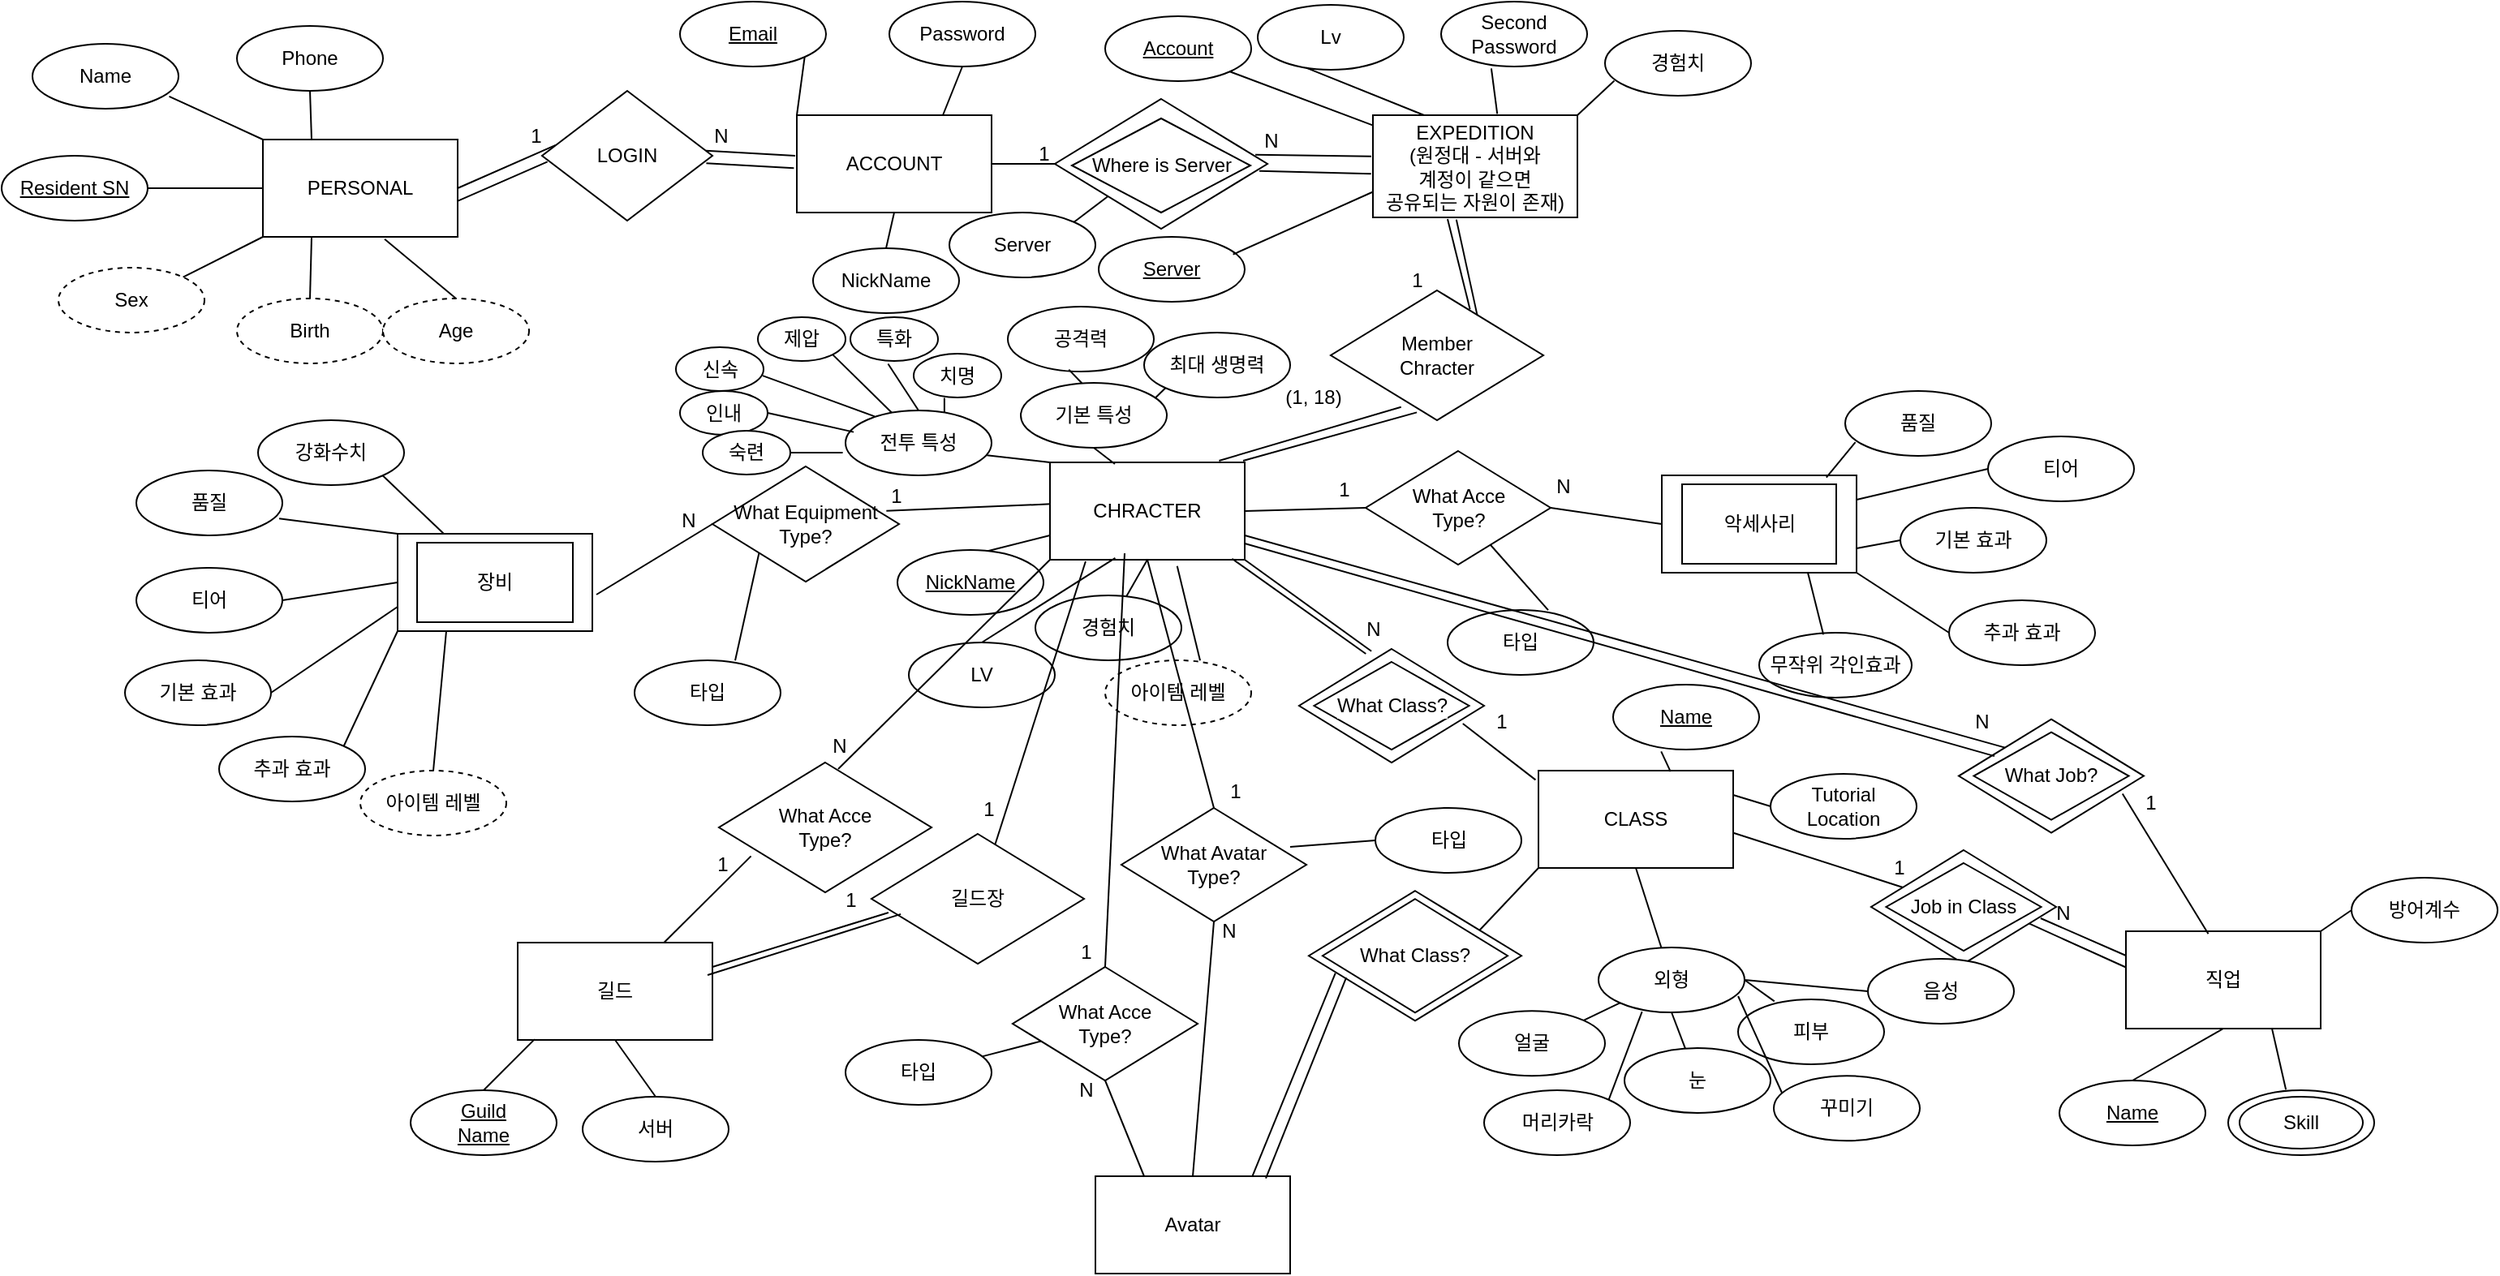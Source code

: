 <mxfile version="15.6.8" type="device"><diagram id="PRyMqrD51LZYALv18PXP" name="Page-1"><mxGraphModel dx="2048" dy="681" grid="0" gridSize="10" guides="1" tooltips="1" connect="1" arrows="1" fold="1" page="1" pageScale="1" pageWidth="827" pageHeight="1169" background="#FFFFFF" math="0" shadow="0"><root><mxCell id="0"/><mxCell id="1" parent="0"/><mxCell id="XZS2H1NHje9t-O2PK_zR-1" value="PERSONAL" style="rounded=0;whiteSpace=wrap;html=1;" parent="1" vertex="1"><mxGeometry x="-74" y="90" width="120" height="60" as="geometry"/></mxCell><mxCell id="XZS2H1NHje9t-O2PK_zR-3" value="CHRACTER" style="rounded=0;whiteSpace=wrap;html=1;" parent="1" vertex="1"><mxGeometry x="411" y="289" width="120" height="60" as="geometry"/></mxCell><mxCell id="XZS2H1NHje9t-O2PK_zR-4" value="EXPEDITION&lt;br&gt;(원정대 - 서버와&lt;br&gt;계정이 같으면&lt;br&gt;공유되는 자원이 존재)" style="rounded=0;whiteSpace=wrap;html=1;" parent="1" vertex="1"><mxGeometry x="610" y="75" width="126" height="63" as="geometry"/></mxCell><mxCell id="XZS2H1NHje9t-O2PK_zR-6" value="Name" style="ellipse;whiteSpace=wrap;html=1;" parent="1" vertex="1"><mxGeometry x="-216" y="31" width="90" height="40" as="geometry"/></mxCell><mxCell id="XZS2H1NHje9t-O2PK_zR-7" value="" style="endArrow=none;html=1;rounded=0;exitX=0.936;exitY=0.81;exitDx=0;exitDy=0;entryX=0;entryY=0;entryDx=0;entryDy=0;exitPerimeter=0;" parent="1" source="XZS2H1NHje9t-O2PK_zR-6" target="XZS2H1NHje9t-O2PK_zR-1" edge="1"><mxGeometry width="50" height="50" relative="1" as="geometry"><mxPoint x="-104" y="320" as="sourcePoint"/><mxPoint x="-54" y="270" as="targetPoint"/></mxGeometry></mxCell><mxCell id="XZS2H1NHje9t-O2PK_zR-8" value="Sex" style="ellipse;whiteSpace=wrap;html=1;dashed=1;" parent="1" vertex="1"><mxGeometry x="-200" y="169" width="90" height="40" as="geometry"/></mxCell><mxCell id="XZS2H1NHje9t-O2PK_zR-9" value="Birth" style="ellipse;whiteSpace=wrap;html=1;dashed=1;" parent="1" vertex="1"><mxGeometry x="-90" y="188" width="90" height="40" as="geometry"/></mxCell><mxCell id="XZS2H1NHje9t-O2PK_zR-10" value="Age" style="ellipse;whiteSpace=wrap;html=1;dashed=1;" parent="1" vertex="1"><mxGeometry y="188" width="90" height="40" as="geometry"/></mxCell><mxCell id="XZS2H1NHje9t-O2PK_zR-11" value="Phone" style="ellipse;whiteSpace=wrap;html=1;" parent="1" vertex="1"><mxGeometry x="-90" y="20" width="90" height="40" as="geometry"/></mxCell><mxCell id="XZS2H1NHje9t-O2PK_zR-12" value="NickName" style="ellipse;whiteSpace=wrap;html=1;" parent="1" vertex="1"><mxGeometry x="265" y="157" width="90" height="40" as="geometry"/></mxCell><mxCell id="XZS2H1NHje9t-O2PK_zR-13" value="Email" style="ellipse;whiteSpace=wrap;html=1;fontStyle=4" parent="1" vertex="1"><mxGeometry x="183" y="5" width="90" height="40" as="geometry"/></mxCell><mxCell id="XZS2H1NHje9t-O2PK_zR-14" value="Lv" style="ellipse;whiteSpace=wrap;html=1;" parent="1" vertex="1"><mxGeometry x="539" y="7" width="90" height="40" as="geometry"/></mxCell><mxCell id="XZS2H1NHje9t-O2PK_zR-15" value="Password" style="ellipse;whiteSpace=wrap;html=1;" parent="1" vertex="1"><mxGeometry x="312" y="5" width="90" height="40" as="geometry"/></mxCell><mxCell id="XZS2H1NHje9t-O2PK_zR-16" value="ACCOUNT" style="rounded=0;whiteSpace=wrap;html=1;" parent="1" vertex="1"><mxGeometry x="255" y="75" width="120" height="60" as="geometry"/></mxCell><mxCell id="XZS2H1NHje9t-O2PK_zR-18" value="" style="endArrow=none;html=1;rounded=0;entryX=0;entryY=0;entryDx=0;entryDy=0;exitX=1;exitY=1;exitDx=0;exitDy=0;" parent="1" source="XZS2H1NHje9t-O2PK_zR-13" target="XZS2H1NHje9t-O2PK_zR-16" edge="1"><mxGeometry width="50" height="50" relative="1" as="geometry"><mxPoint x="243" y="45" as="sourcePoint"/><mxPoint x="301" y="72" as="targetPoint"/></mxGeometry></mxCell><mxCell id="XZS2H1NHje9t-O2PK_zR-19" value="" style="endArrow=none;html=1;rounded=0;exitX=0.962;exitY=0.461;exitDx=0;exitDy=0;exitPerimeter=0;" parent="1" source="XZS2H1NHje9t-O2PK_zR-36" edge="1"><mxGeometry width="50" height="50" relative="1" as="geometry"><mxPoint x="200.0" y="183.002" as="sourcePoint"/><mxPoint x="254" y="100" as="targetPoint"/></mxGeometry></mxCell><mxCell id="XZS2H1NHje9t-O2PK_zR-20" value="" style="endArrow=none;html=1;rounded=0;entryX=0.25;entryY=0;entryDx=0;entryDy=0;exitX=0.5;exitY=1;exitDx=0;exitDy=0;" parent="1" source="XZS2H1NHje9t-O2PK_zR-11" target="XZS2H1NHje9t-O2PK_zR-1" edge="1"><mxGeometry width="50" height="50" relative="1" as="geometry"><mxPoint x="6.82" y="54.142" as="sourcePoint"/><mxPoint x="27.0" y="90" as="targetPoint"/></mxGeometry></mxCell><mxCell id="XZS2H1NHje9t-O2PK_zR-21" value="" style="endArrow=none;html=1;rounded=0;entryX=0.5;entryY=0;entryDx=0;entryDy=0;exitX=0.5;exitY=1;exitDx=0;exitDy=0;" parent="1" source="XZS2H1NHje9t-O2PK_zR-16" target="XZS2H1NHje9t-O2PK_zR-12" edge="1"><mxGeometry width="50" height="50" relative="1" as="geometry"><mxPoint x="403.0" y="121.142" as="sourcePoint"/><mxPoint x="423.18" y="157" as="targetPoint"/></mxGeometry></mxCell><mxCell id="XZS2H1NHje9t-O2PK_zR-22" value="" style="endArrow=none;html=1;rounded=0;exitX=1.002;exitY=0.63;exitDx=0;exitDy=0;exitPerimeter=0;entryX=0.032;entryY=0.546;entryDx=0;entryDy=0;entryPerimeter=0;" parent="1" source="XZS2H1NHje9t-O2PK_zR-1" target="XZS2H1NHje9t-O2PK_zR-36" edge="1"><mxGeometry width="50" height="50" relative="1" as="geometry"><mxPoint x="110.0" y="171.072" as="sourcePoint"/><mxPoint x="109" y="111" as="targetPoint"/></mxGeometry></mxCell><mxCell id="XZS2H1NHje9t-O2PK_zR-23" value="" style="endArrow=none;html=1;rounded=0;entryX=-0.015;entryY=0.543;entryDx=0;entryDy=0;exitX=0.964;exitY=0.558;exitDx=0;exitDy=0;exitPerimeter=0;entryPerimeter=0;" parent="1" source="XZS2H1NHje9t-O2PK_zR-36" target="XZS2H1NHje9t-O2PK_zR-16" edge="1"><mxGeometry width="50" height="50" relative="1" as="geometry"><mxPoint x="200.0" y="135.002" as="sourcePoint"/><mxPoint x="220.18" y="170.86" as="targetPoint"/></mxGeometry></mxCell><mxCell id="XZS2H1NHje9t-O2PK_zR-24" value="" style="endArrow=none;html=1;rounded=0;entryX=0.08;entryY=0.418;entryDx=0;entryDy=0;exitX=1;exitY=0.5;exitDx=0;exitDy=0;entryPerimeter=0;" parent="1" source="XZS2H1NHje9t-O2PK_zR-1" target="XZS2H1NHje9t-O2PK_zR-36" edge="1"><mxGeometry width="50" height="50" relative="1" as="geometry"><mxPoint x="220.0" y="223.002" as="sourcePoint"/><mxPoint x="240.18" y="258.86" as="targetPoint"/></mxGeometry></mxCell><mxCell id="XZS2H1NHje9t-O2PK_zR-25" value="" style="endArrow=none;html=1;rounded=0;entryX=0;entryY=0.5;entryDx=0;entryDy=0;exitX=1;exitY=0.5;exitDx=0;exitDy=0;" parent="1" source="XZS2H1NHje9t-O2PK_zR-16" target="XZS2H1NHje9t-O2PK_zR-34" edge="1"><mxGeometry width="50" height="50" relative="1" as="geometry"><mxPoint x="381.82" y="104.142" as="sourcePoint"/><mxPoint x="402.0" y="140" as="targetPoint"/></mxGeometry></mxCell><mxCell id="XZS2H1NHje9t-O2PK_zR-26" value="" style="endArrow=none;html=1;rounded=0;entryX=0.333;entryY=0.97;entryDx=0;entryDy=0;exitX=0.25;exitY=0;exitDx=0;exitDy=0;entryPerimeter=0;" parent="1" source="XZS2H1NHje9t-O2PK_zR-4" target="XZS2H1NHje9t-O2PK_zR-14" edge="1"><mxGeometry width="50" height="50" relative="1" as="geometry"><mxPoint x="659.91" y="190.002" as="sourcePoint"/><mxPoint x="680.09" y="225.86" as="targetPoint"/></mxGeometry></mxCell><mxCell id="XZS2H1NHje9t-O2PK_zR-27" value="" style="endArrow=none;html=1;rounded=0;entryX=1;entryY=0;entryDx=0;entryDy=0;exitX=0;exitY=1;exitDx=0;exitDy=0;" parent="1" source="XZS2H1NHje9t-O2PK_zR-34" target="XZS2H1NHje9t-O2PK_zR-35" edge="1"><mxGeometry width="50" height="50" relative="1" as="geometry"><mxPoint x="228.0" y="273.142" as="sourcePoint"/><mxPoint x="248.18" y="309" as="targetPoint"/></mxGeometry></mxCell><mxCell id="XZS2H1NHje9t-O2PK_zR-28" value="" style="endArrow=none;html=1;rounded=0;entryX=0.5;entryY=0;entryDx=0;entryDy=0;exitX=0.625;exitY=1.023;exitDx=0;exitDy=0;exitPerimeter=0;" parent="1" source="XZS2H1NHje9t-O2PK_zR-1" target="XZS2H1NHje9t-O2PK_zR-10" edge="1"><mxGeometry width="50" height="50" relative="1" as="geometry"><mxPoint x="9.82" y="154.142" as="sourcePoint"/><mxPoint x="30.0" y="190" as="targetPoint"/></mxGeometry></mxCell><mxCell id="XZS2H1NHje9t-O2PK_zR-29" value="" style="endArrow=none;html=1;rounded=0;entryX=0.5;entryY=0;entryDx=0;entryDy=0;exitX=0.25;exitY=1;exitDx=0;exitDy=0;" parent="1" source="XZS2H1NHje9t-O2PK_zR-1" target="XZS2H1NHje9t-O2PK_zR-9" edge="1"><mxGeometry width="50" height="50" relative="1" as="geometry"><mxPoint x="-32.0" y="159.002" as="sourcePoint"/><mxPoint x="-11.82" y="194.86" as="targetPoint"/></mxGeometry></mxCell><mxCell id="XZS2H1NHje9t-O2PK_zR-30" value="" style="endArrow=none;html=1;rounded=0;entryX=0;entryY=1;entryDx=0;entryDy=0;exitX=1;exitY=0;exitDx=0;exitDy=0;" parent="1" source="XZS2H1NHje9t-O2PK_zR-8" target="XZS2H1NHje9t-O2PK_zR-1" edge="1"><mxGeometry width="50" height="50" relative="1" as="geometry"><mxPoint x="-122.0" y="145.002" as="sourcePoint"/><mxPoint x="-101.82" y="180.86" as="targetPoint"/></mxGeometry></mxCell><mxCell id="XZS2H1NHje9t-O2PK_zR-31" value="" style="endArrow=none;html=1;rounded=0;entryX=0;entryY=0.5;entryDx=0;entryDy=0;exitX=1;exitY=0.5;exitDx=0;exitDy=0;" parent="1" source="XZS2H1NHje9t-O2PK_zR-33" target="XZS2H1NHje9t-O2PK_zR-1" edge="1"><mxGeometry width="50" height="50" relative="1" as="geometry"><mxPoint x="-122.0" y="128.002" as="sourcePoint"/><mxPoint x="-101.82" y="163.86" as="targetPoint"/></mxGeometry></mxCell><mxCell id="XZS2H1NHje9t-O2PK_zR-32" value="" style="endArrow=none;html=1;rounded=0;entryX=0.75;entryY=0;entryDx=0;entryDy=0;exitX=0.5;exitY=1;exitDx=0;exitDy=0;" parent="1" source="XZS2H1NHje9t-O2PK_zR-15" target="XZS2H1NHje9t-O2PK_zR-16" edge="1"><mxGeometry width="50" height="50" relative="1" as="geometry"><mxPoint x="398.0" y="78.002" as="sourcePoint"/><mxPoint x="418.18" y="113.86" as="targetPoint"/></mxGeometry></mxCell><mxCell id="XZS2H1NHje9t-O2PK_zR-33" value="Resident SN" style="ellipse;whiteSpace=wrap;html=1;fontStyle=4" parent="1" vertex="1"><mxGeometry x="-235" y="100" width="90" height="40" as="geometry"/></mxCell><mxCell id="XZS2H1NHje9t-O2PK_zR-34" value="" style="rhombus;whiteSpace=wrap;html=1;" parent="1" vertex="1"><mxGeometry x="414" y="65" width="131" height="80" as="geometry"/></mxCell><mxCell id="XZS2H1NHje9t-O2PK_zR-35" value="Server" style="ellipse;whiteSpace=wrap;html=1;" parent="1" vertex="1"><mxGeometry x="349" y="135" width="90" height="40" as="geometry"/></mxCell><mxCell id="XZS2H1NHje9t-O2PK_zR-36" value="LOGIN" style="rhombus;whiteSpace=wrap;html=1;" parent="1" vertex="1"><mxGeometry x="98" y="60" width="105" height="80" as="geometry"/></mxCell><mxCell id="XZS2H1NHje9t-O2PK_zR-37" value="" style="endArrow=none;html=1;rounded=0;exitX=0.943;exitY=0.43;exitDx=0;exitDy=0;exitPerimeter=0;entryX=-0.008;entryY=0.403;entryDx=0;entryDy=0;entryPerimeter=0;" parent="1" source="XZS2H1NHje9t-O2PK_zR-34" target="XZS2H1NHje9t-O2PK_zR-4" edge="1"><mxGeometry width="50" height="50" relative="1" as="geometry"><mxPoint x="562.0" y="121.142" as="sourcePoint"/><mxPoint x="597" y="99" as="targetPoint"/></mxGeometry></mxCell><mxCell id="XZS2H1NHje9t-O2PK_zR-38" value="" style="endArrow=none;html=1;rounded=0;entryX=-0.009;entryY=0.574;entryDx=0;entryDy=0;exitX=0.962;exitY=0.555;exitDx=0;exitDy=0;exitPerimeter=0;entryPerimeter=0;" parent="1" source="XZS2H1NHje9t-O2PK_zR-34" target="XZS2H1NHje9t-O2PK_zR-4" edge="1"><mxGeometry width="50" height="50" relative="1" as="geometry"><mxPoint x="549.0" y="121.142" as="sourcePoint"/><mxPoint x="569.18" y="157.0" as="targetPoint"/></mxGeometry></mxCell><mxCell id="XZS2H1NHje9t-O2PK_zR-39" value="" style="endArrow=none;html=1;rounded=0;entryX=0.608;entryY=-0.013;entryDx=0;entryDy=0;exitX=0.344;exitY=1.03;exitDx=0;exitDy=0;exitPerimeter=0;entryPerimeter=0;" parent="1" source="XZS2H1NHje9t-O2PK_zR-53" target="XZS2H1NHje9t-O2PK_zR-4" edge="1"><mxGeometry width="50" height="50" relative="1" as="geometry"><mxPoint x="601.0" y="221.002" as="sourcePoint"/><mxPoint x="621.18" y="256.86" as="targetPoint"/></mxGeometry></mxCell><mxCell id="XZS2H1NHje9t-O2PK_zR-44" value="" style="endArrow=none;html=1;rounded=0;entryX=0.064;entryY=0.769;entryDx=0;entryDy=0;exitX=1;exitY=0;exitDx=0;exitDy=0;entryPerimeter=0;" parent="1" source="XZS2H1NHje9t-O2PK_zR-4" target="XZS2H1NHje9t-O2PK_zR-54" edge="1"><mxGeometry width="50" height="50" relative="1" as="geometry"><mxPoint x="739.0" y="67.002" as="sourcePoint"/><mxPoint x="759.18" y="102.86" as="targetPoint"/></mxGeometry></mxCell><mxCell id="XZS2H1NHje9t-O2PK_zR-45" value="" style="endArrow=none;html=1;rounded=0;exitX=0.5;exitY=1;exitDx=0;exitDy=0;" parent="1" source="XZS2H1NHje9t-O2PK_zR-3" target="XZS2H1NHje9t-O2PK_zR-89" edge="1"><mxGeometry width="50" height="50" relative="1" as="geometry"><mxPoint x="504.0" y="358.002" as="sourcePoint"/><mxPoint x="524.18" y="393.86" as="targetPoint"/></mxGeometry></mxCell><mxCell id="XZS2H1NHje9t-O2PK_zR-46" value="" style="endArrow=none;html=1;rounded=0;entryX=0.5;entryY=0;entryDx=0;entryDy=0;exitX=0.335;exitY=0.983;exitDx=0;exitDy=0;exitPerimeter=0;" parent="1" source="XZS2H1NHje9t-O2PK_zR-3" target="XZS2H1NHje9t-O2PK_zR-88" edge="1"><mxGeometry width="50" height="50" relative="1" as="geometry"><mxPoint x="458.0" y="352.142" as="sourcePoint"/><mxPoint x="478.18" y="388.0" as="targetPoint"/></mxGeometry></mxCell><mxCell id="XZS2H1NHje9t-O2PK_zR-47" value="" style="endArrow=none;html=1;rounded=0;exitX=0.405;exitY=0.94;exitDx=0;exitDy=0;exitPerimeter=0;" parent="1" source="XZS2H1NHje9t-O2PK_zR-79" edge="1"><mxGeometry width="50" height="50" relative="1" as="geometry"><mxPoint x="583.0" y="333.002" as="sourcePoint"/><mxPoint x="530" y="288" as="targetPoint"/></mxGeometry></mxCell><mxCell id="XZS2H1NHje9t-O2PK_zR-48" value="" style="endArrow=none;html=1;rounded=0;entryX=0.868;entryY=-0.017;entryDx=0;entryDy=0;exitX=0.331;exitY=0.898;exitDx=0;exitDy=0;exitPerimeter=0;entryPerimeter=0;" parent="1" source="XZS2H1NHje9t-O2PK_zR-79" target="XZS2H1NHje9t-O2PK_zR-3" edge="1"><mxGeometry width="50" height="50" relative="1" as="geometry"><mxPoint x="455.0" y="236.002" as="sourcePoint"/><mxPoint x="475.18" y="271.86" as="targetPoint"/></mxGeometry></mxCell><mxCell id="XZS2H1NHje9t-O2PK_zR-49" value="" style="endArrow=none;html=1;rounded=0;entryX=0.597;entryY=0.029;entryDx=0;entryDy=0;exitX=0;exitY=0.75;exitDx=0;exitDy=0;entryPerimeter=0;" parent="1" source="XZS2H1NHje9t-O2PK_zR-3" target="XZS2H1NHje9t-O2PK_zR-87" edge="1"><mxGeometry width="50" height="50" relative="1" as="geometry"><mxPoint x="321.82" y="406.002" as="sourcePoint"/><mxPoint x="342.0" y="441.86" as="targetPoint"/></mxGeometry></mxCell><mxCell id="XZS2H1NHje9t-O2PK_zR-51" value="1" style="text;html=1;align=center;verticalAlign=middle;resizable=0;points=[];autosize=1;strokeColor=none;fillColor=none;" parent="1" vertex="1"><mxGeometry x="86" y="79" width="16" height="18" as="geometry"/></mxCell><mxCell id="XZS2H1NHje9t-O2PK_zR-52" value="N" style="text;html=1;align=center;verticalAlign=middle;resizable=0;points=[];autosize=1;strokeColor=none;fillColor=none;" parent="1" vertex="1"><mxGeometry x="198" y="79" width="19" height="18" as="geometry"/></mxCell><mxCell id="XZS2H1NHje9t-O2PK_zR-53" value="Second&lt;br&gt;Password" style="ellipse;whiteSpace=wrap;html=1;" parent="1" vertex="1"><mxGeometry x="652" y="5" width="90" height="40" as="geometry"/></mxCell><mxCell id="XZS2H1NHje9t-O2PK_zR-54" value="경험치" style="ellipse;whiteSpace=wrap;html=1;" parent="1" vertex="1"><mxGeometry x="753" y="23" width="90" height="40" as="geometry"/></mxCell><mxCell id="XZS2H1NHje9t-O2PK_zR-75" value="" style="rounded=0;whiteSpace=wrap;html=1;" parent="1" vertex="1"><mxGeometry x="9" y="333" width="120" height="60" as="geometry"/></mxCell><mxCell id="XZS2H1NHje9t-O2PK_zR-79" value="Member&lt;br&gt;Chracter" style="rhombus;whiteSpace=wrap;html=1;" parent="1" vertex="1"><mxGeometry x="584" y="183" width="131" height="80" as="geometry"/></mxCell><mxCell id="XZS2H1NHje9t-O2PK_zR-80" value="1" style="text;html=1;align=center;verticalAlign=middle;resizable=0;points=[];autosize=1;strokeColor=none;fillColor=none;" parent="1" vertex="1"><mxGeometry x="399" y="90" width="16" height="18" as="geometry"/></mxCell><mxCell id="XZS2H1NHje9t-O2PK_zR-81" value="N" style="text;html=1;align=center;verticalAlign=middle;resizable=0;points=[];autosize=1;strokeColor=none;fillColor=none;" parent="1" vertex="1"><mxGeometry x="537" y="82" width="19" height="18" as="geometry"/></mxCell><mxCell id="XZS2H1NHje9t-O2PK_zR-82" value="" style="endArrow=none;html=1;rounded=0;entryX=0.689;entryY=0.19;entryDx=0;entryDy=0;exitX=0.408;exitY=1.021;exitDx=0;exitDy=0;exitPerimeter=0;entryPerimeter=0;" parent="1" source="XZS2H1NHje9t-O2PK_zR-4" target="XZS2H1NHje9t-O2PK_zR-79" edge="1"><mxGeometry width="50" height="50" relative="1" as="geometry"><mxPoint x="664.895" y="153.36" as="sourcePoint"/><mxPoint x="637.4" y="194.92" as="targetPoint"/></mxGeometry></mxCell><mxCell id="XZS2H1NHje9t-O2PK_zR-83" value="" style="endArrow=none;html=1;rounded=0;entryX=0.655;entryY=0.146;entryDx=0;entryDy=0;entryPerimeter=0;" parent="1" target="XZS2H1NHje9t-O2PK_zR-79" edge="1"><mxGeometry width="50" height="50" relative="1" as="geometry"><mxPoint x="656" y="139" as="sourcePoint"/><mxPoint x="629.0" y="194.14" as="targetPoint"/></mxGeometry></mxCell><mxCell id="XZS2H1NHje9t-O2PK_zR-84" value="(1, 18)" style="text;html=1;align=center;verticalAlign=middle;resizable=0;points=[];autosize=1;strokeColor=none;fillColor=none;" parent="1" vertex="1"><mxGeometry x="551" y="240" width="44" height="18" as="geometry"/></mxCell><mxCell id="XZS2H1NHje9t-O2PK_zR-85" value="1" style="text;html=1;align=center;verticalAlign=middle;resizable=0;points=[];autosize=1;strokeColor=none;fillColor=none;" parent="1" vertex="1"><mxGeometry x="629" y="168" width="16" height="18" as="geometry"/></mxCell><mxCell id="XZS2H1NHje9t-O2PK_zR-87" value="NickName" style="ellipse;whiteSpace=wrap;html=1;fontStyle=4" parent="1" vertex="1"><mxGeometry x="317" y="343" width="90" height="40" as="geometry"/></mxCell><mxCell id="XZS2H1NHje9t-O2PK_zR-88" value="LV" style="ellipse;whiteSpace=wrap;html=1;fontStyle=0" parent="1" vertex="1"><mxGeometry x="324" y="400" width="90" height="40" as="geometry"/></mxCell><mxCell id="XZS2H1NHje9t-O2PK_zR-89" value="경험치" style="ellipse;whiteSpace=wrap;html=1;fontStyle=0" parent="1" vertex="1"><mxGeometry x="402" y="371" width="90" height="40" as="geometry"/></mxCell><mxCell id="XZS2H1NHje9t-O2PK_zR-105" value="Account" style="ellipse;whiteSpace=wrap;html=1;fontStyle=4" parent="1" vertex="1"><mxGeometry x="445" y="14" width="90" height="40" as="geometry"/></mxCell><mxCell id="XZS2H1NHje9t-O2PK_zR-106" value="" style="endArrow=none;html=1;rounded=0;entryX=1;entryY=1;entryDx=0;entryDy=0;exitX=0.001;exitY=0.1;exitDx=0;exitDy=0;exitPerimeter=0;" parent="1" source="XZS2H1NHje9t-O2PK_zR-4" target="XZS2H1NHje9t-O2PK_zR-105" edge="1"><mxGeometry width="50" height="50" relative="1" as="geometry"><mxPoint x="602.03" y="79" as="sourcePoint"/><mxPoint x="531" y="49.8" as="targetPoint"/></mxGeometry></mxCell><mxCell id="XZS2H1NHje9t-O2PK_zR-107" value="Server" style="ellipse;whiteSpace=wrap;html=1;fontStyle=4" parent="1" vertex="1"><mxGeometry x="441" y="150" width="90" height="40" as="geometry"/></mxCell><mxCell id="XZS2H1NHje9t-O2PK_zR-108" value="" style="endArrow=none;html=1;rounded=0;entryX=0;entryY=0.75;entryDx=0;entryDy=0;exitX=0.92;exitY=0.271;exitDx=0;exitDy=0;exitPerimeter=0;" parent="1" source="XZS2H1NHje9t-O2PK_zR-107" target="XZS2H1NHje9t-O2PK_zR-4" edge="1"><mxGeometry width="50" height="50" relative="1" as="geometry"><mxPoint x="539.0" y="159.83" as="sourcePoint"/><mxPoint x="572.871" y="123.999" as="targetPoint"/></mxGeometry></mxCell><mxCell id="XZS2H1NHje9t-O2PK_zR-111" value="타입" style="ellipse;whiteSpace=wrap;html=1;fontStyle=0" parent="1" vertex="1"><mxGeometry x="155" y="411" width="90" height="40" as="geometry"/></mxCell><mxCell id="XZS2H1NHje9t-O2PK_zR-112" value="강화수치" style="ellipse;whiteSpace=wrap;html=1;fontStyle=0" parent="1" vertex="1"><mxGeometry x="-77" y="263" width="90" height="40" as="geometry"/></mxCell><mxCell id="XZS2H1NHje9t-O2PK_zR-113" value="" style="rounded=0;whiteSpace=wrap;html=1;" parent="1" vertex="1"><mxGeometry x="788" y="297" width="120" height="60" as="geometry"/></mxCell><mxCell id="XZS2H1NHje9t-O2PK_zR-116" value="" style="endArrow=none;html=1;rounded=0;entryX=0;entryY=1;entryDx=0;entryDy=0;exitX=0.689;exitY=0.002;exitDx=0;exitDy=0;exitPerimeter=0;" parent="1" source="XZS2H1NHje9t-O2PK_zR-111" target="XZS2H1NHje9t-O2PK_zR-166" edge="1"><mxGeometry width="50" height="50" relative="1" as="geometry"><mxPoint x="265.0" y="464.6" as="sourcePoint"/><mxPoint x="237.182" y="354.84" as="targetPoint"/></mxGeometry></mxCell><mxCell id="XZS2H1NHje9t-O2PK_zR-117" value="" style="endArrow=none;html=1;rounded=0;entryX=0.932;entryY=0.385;entryDx=0;entryDy=0;entryPerimeter=0;exitX=0.004;exitY=0.428;exitDx=0;exitDy=0;exitPerimeter=0;" parent="1" source="XZS2H1NHje9t-O2PK_zR-3" target="XZS2H1NHje9t-O2PK_zR-166" edge="1"><mxGeometry width="50" height="50" relative="1" as="geometry"><mxPoint x="388" y="309" as="sourcePoint"/><mxPoint x="316.175" y="319.88" as="targetPoint"/></mxGeometry></mxCell><mxCell id="XZS2H1NHje9t-O2PK_zR-118" value="" style="endArrow=none;html=1;rounded=0;entryX=1.021;entryY=0.625;entryDx=0;entryDy=0;exitX=0;exitY=0.5;exitDx=0;exitDy=0;entryPerimeter=0;" parent="1" source="XZS2H1NHje9t-O2PK_zR-166" target="XZS2H1NHje9t-O2PK_zR-75" edge="1"><mxGeometry width="50" height="50" relative="1" as="geometry"><mxPoint x="198.799" y="333" as="sourcePoint"/><mxPoint x="170.28" y="349" as="targetPoint"/></mxGeometry></mxCell><mxCell id="XZS2H1NHje9t-O2PK_zR-119" value="" style="endArrow=none;html=1;rounded=0;entryX=1;entryY=1;entryDx=0;entryDy=0;" parent="1" source="XZS2H1NHje9t-O2PK_zR-75" target="XZS2H1NHje9t-O2PK_zR-112" edge="1"><mxGeometry width="50" height="50" relative="1" as="geometry"><mxPoint x="82.72" y="499.6" as="sourcePoint"/><mxPoint x="98.0" y="428" as="targetPoint"/></mxGeometry></mxCell><mxCell id="XZS2H1NHje9t-O2PK_zR-120" value="" style="endArrow=none;html=1;rounded=0;entryX=0.978;entryY=0.741;entryDx=0;entryDy=0;exitX=0;exitY=0;exitDx=0;exitDy=0;entryPerimeter=0;" parent="1" source="XZS2H1NHje9t-O2PK_zR-75" target="XZS2H1NHje9t-O2PK_zR-133" edge="1"><mxGeometry width="50" height="50" relative="1" as="geometry"><mxPoint x="102.0" y="539.0" as="sourcePoint"/><mxPoint x="117.28" y="467.4" as="targetPoint"/></mxGeometry></mxCell><mxCell id="XZS2H1NHje9t-O2PK_zR-121" value="" style="endArrow=none;html=1;rounded=0;entryX=1;entryY=0.5;entryDx=0;entryDy=0;exitX=0;exitY=0.5;exitDx=0;exitDy=0;" parent="1" source="XZS2H1NHje9t-O2PK_zR-75" target="XZS2H1NHje9t-O2PK_zR-134" edge="1"><mxGeometry width="50" height="50" relative="1" as="geometry"><mxPoint x="90.0" y="513.8" as="sourcePoint"/><mxPoint x="105.28" y="442.2" as="targetPoint"/></mxGeometry></mxCell><mxCell id="XZS2H1NHje9t-O2PK_zR-122" value="" style="endArrow=none;html=1;rounded=0;entryX=1;entryY=0.5;entryDx=0;entryDy=0;exitX=0;exitY=0.75;exitDx=0;exitDy=0;" parent="1" source="XZS2H1NHje9t-O2PK_zR-75" target="XZS2H1NHje9t-O2PK_zR-136" edge="1"><mxGeometry width="50" height="50" relative="1" as="geometry"><mxPoint x="122.0" y="559.8" as="sourcePoint"/><mxPoint x="137.28" y="488.2" as="targetPoint"/></mxGeometry></mxCell><mxCell id="XZS2H1NHje9t-O2PK_zR-123" value="" style="endArrow=none;html=1;rounded=0;entryX=1;entryY=0;entryDx=0;entryDy=0;exitX=0;exitY=1;exitDx=0;exitDy=0;" parent="1" source="XZS2H1NHje9t-O2PK_zR-75" target="XZS2H1NHje9t-O2PK_zR-137" edge="1"><mxGeometry width="50" height="50" relative="1" as="geometry"><mxPoint x="131.0" y="555.6" as="sourcePoint"/><mxPoint x="146.28" y="484" as="targetPoint"/></mxGeometry></mxCell><mxCell id="XZS2H1NHje9t-O2PK_zR-124" value="" style="endArrow=none;html=1;rounded=0;entryX=0.25;entryY=1;entryDx=0;entryDy=0;exitX=0.5;exitY=0;exitDx=0;exitDy=0;" parent="1" source="XZS2H1NHje9t-O2PK_zR-135" target="XZS2H1NHje9t-O2PK_zR-75" edge="1"><mxGeometry width="50" height="50" relative="1" as="geometry"><mxPoint x="109.0" y="584.6" as="sourcePoint"/><mxPoint x="124.28" y="513" as="targetPoint"/></mxGeometry></mxCell><mxCell id="XZS2H1NHje9t-O2PK_zR-125" value="" style="endArrow=none;html=1;rounded=0;entryX=1;entryY=0.5;entryDx=0;entryDy=0;exitX=0;exitY=0.5;exitDx=0;exitDy=0;" parent="1" source="XZS2H1NHje9t-O2PK_zR-167" target="XZS2H1NHje9t-O2PK_zR-3" edge="1"><mxGeometry width="50" height="50" relative="1" as="geometry"><mxPoint x="597" y="317" as="sourcePoint"/><mxPoint x="629.0" y="479" as="targetPoint"/></mxGeometry></mxCell><mxCell id="XZS2H1NHje9t-O2PK_zR-126" value="" style="endArrow=none;html=1;rounded=0;entryX=1;entryY=0.5;entryDx=0;entryDy=0;exitX=0;exitY=0.5;exitDx=0;exitDy=0;" parent="1" source="XZS2H1NHje9t-O2PK_zR-113" target="XZS2H1NHje9t-O2PK_zR-167" edge="1"><mxGeometry width="50" height="50" relative="1" as="geometry"><mxPoint x="792" y="328" as="sourcePoint"/><mxPoint x="728" y="317" as="targetPoint"/></mxGeometry></mxCell><mxCell id="XZS2H1NHje9t-O2PK_zR-127" value="" style="endArrow=none;html=1;rounded=0;entryX=0.653;entryY=1.064;entryDx=0;entryDy=0;exitX=0.65;exitY=0.004;exitDx=0;exitDy=0;exitPerimeter=0;entryPerimeter=0;" parent="1" source="XZS2H1NHje9t-O2PK_zR-143" target="XZS2H1NHje9t-O2PK_zR-3" edge="1"><mxGeometry width="50" height="50" relative="1" as="geometry"><mxPoint x="564.36" y="511.6" as="sourcePoint"/><mxPoint x="579.64" y="440" as="targetPoint"/></mxGeometry></mxCell><mxCell id="XZS2H1NHje9t-O2PK_zR-128" value="" style="endArrow=none;html=1;rounded=0;entryX=0.07;entryY=0.79;entryDx=0;entryDy=0;exitX=0.845;exitY=0.021;exitDx=0;exitDy=0;exitPerimeter=0;entryPerimeter=0;" parent="1" source="XZS2H1NHje9t-O2PK_zR-113" target="XZS2H1NHje9t-O2PK_zR-145" edge="1"><mxGeometry width="50" height="50" relative="1" as="geometry"><mxPoint x="774.0" y="522.6" as="sourcePoint"/><mxPoint x="789.28" y="451" as="targetPoint"/></mxGeometry></mxCell><mxCell id="XZS2H1NHje9t-O2PK_zR-129" value="" style="endArrow=none;html=1;rounded=0;entryX=0;entryY=0.5;entryDx=0;entryDy=0;exitX=1;exitY=0.25;exitDx=0;exitDy=0;" parent="1" source="XZS2H1NHje9t-O2PK_zR-113" target="XZS2H1NHje9t-O2PK_zR-146" edge="1"><mxGeometry width="50" height="50" relative="1" as="geometry"><mxPoint x="742.0" y="558.6" as="sourcePoint"/><mxPoint x="757.28" y="487" as="targetPoint"/></mxGeometry></mxCell><mxCell id="XZS2H1NHje9t-O2PK_zR-131" value="1" style="text;html=1;align=center;verticalAlign=middle;resizable=0;points=[];autosize=1;strokeColor=none;fillColor=none;" parent="1" vertex="1"><mxGeometry x="308" y="301" width="16" height="18" as="geometry"/></mxCell><mxCell id="XZS2H1NHje9t-O2PK_zR-132" value="N" style="text;html=1;align=center;verticalAlign=middle;resizable=0;points=[];autosize=1;strokeColor=none;fillColor=none;" parent="1" vertex="1"><mxGeometry x="178" y="316" width="19" height="18" as="geometry"/></mxCell><mxCell id="XZS2H1NHje9t-O2PK_zR-133" value="품질" style="ellipse;whiteSpace=wrap;html=1;fontStyle=0" parent="1" vertex="1"><mxGeometry x="-152" y="294" width="90" height="40" as="geometry"/></mxCell><mxCell id="XZS2H1NHje9t-O2PK_zR-134" value="티어" style="ellipse;whiteSpace=wrap;html=1;fontStyle=0" parent="1" vertex="1"><mxGeometry x="-152" y="354" width="90" height="40" as="geometry"/></mxCell><mxCell id="XZS2H1NHje9t-O2PK_zR-135" value="아이템 레벨" style="ellipse;whiteSpace=wrap;html=1;dashed=1;" parent="1" vertex="1"><mxGeometry x="-14" y="479" width="90" height="40" as="geometry"/></mxCell><mxCell id="XZS2H1NHje9t-O2PK_zR-136" value="기본 효과" style="ellipse;whiteSpace=wrap;html=1;fontStyle=0" parent="1" vertex="1"><mxGeometry x="-159" y="411" width="90" height="40" as="geometry"/></mxCell><mxCell id="XZS2H1NHje9t-O2PK_zR-137" value="추과 효과" style="ellipse;whiteSpace=wrap;html=1;fontStyle=0" parent="1" vertex="1"><mxGeometry x="-101" y="458" width="90" height="40" as="geometry"/></mxCell><mxCell id="XZS2H1NHje9t-O2PK_zR-139" value="타입" style="ellipse;whiteSpace=wrap;html=1;fontStyle=0" parent="1" vertex="1"><mxGeometry x="656" y="380" width="90" height="40" as="geometry"/></mxCell><mxCell id="XZS2H1NHje9t-O2PK_zR-140" value="" style="endArrow=none;html=1;rounded=0;entryX=0.673;entryY=0.823;entryDx=0;entryDy=0;exitX=0.689;exitY=0.002;exitDx=0;exitDy=0;exitPerimeter=0;entryPerimeter=0;strokeColor=default;labelBackgroundColor=default;fontColor=default;" parent="1" source="XZS2H1NHje9t-O2PK_zR-139" target="XZS2H1NHje9t-O2PK_zR-167" edge="1"><mxGeometry width="50" height="50" relative="1" as="geometry"><mxPoint x="766.0" y="470.68" as="sourcePoint"/><mxPoint x="686.211" y="341.56" as="targetPoint"/></mxGeometry></mxCell><mxCell id="XZS2H1NHje9t-O2PK_zR-141" value="1" style="text;html=1;align=center;verticalAlign=middle;resizable=0;points=[];autosize=1;strokeColor=none;fillColor=none;" parent="1" vertex="1"><mxGeometry x="584" y="297" width="16" height="18" as="geometry"/></mxCell><mxCell id="XZS2H1NHje9t-O2PK_zR-142" value="N" style="text;html=1;align=center;verticalAlign=middle;resizable=0;points=[];autosize=1;strokeColor=none;fillColor=none;" parent="1" vertex="1"><mxGeometry x="717" y="295" width="19" height="18" as="geometry"/></mxCell><mxCell id="XZS2H1NHje9t-O2PK_zR-143" value="아이템 레벨" style="ellipse;whiteSpace=wrap;html=1;dashed=1;" parent="1" vertex="1"><mxGeometry x="445" y="411" width="90" height="40" as="geometry"/></mxCell><mxCell id="XZS2H1NHje9t-O2PK_zR-144" value="Avatar" style="rounded=0;whiteSpace=wrap;html=1;" parent="1" vertex="1"><mxGeometry x="439" y="729" width="120" height="60" as="geometry"/></mxCell><mxCell id="XZS2H1NHje9t-O2PK_zR-145" value="품질" style="ellipse;whiteSpace=wrap;html=1;fontStyle=0" parent="1" vertex="1"><mxGeometry x="901" y="245" width="90" height="40" as="geometry"/></mxCell><mxCell id="XZS2H1NHje9t-O2PK_zR-146" value="티어" style="ellipse;whiteSpace=wrap;html=1;fontStyle=0" parent="1" vertex="1"><mxGeometry x="989" y="273" width="90" height="40" as="geometry"/></mxCell><mxCell id="XZS2H1NHje9t-O2PK_zR-147" value="기본 효과" style="ellipse;whiteSpace=wrap;html=1;fontStyle=0" parent="1" vertex="1"><mxGeometry x="935" y="317" width="90" height="40" as="geometry"/></mxCell><mxCell id="XZS2H1NHje9t-O2PK_zR-148" value="추과 효과" style="ellipse;whiteSpace=wrap;html=1;fontStyle=0" parent="1" vertex="1"><mxGeometry x="965" y="374" width="90" height="40" as="geometry"/></mxCell><mxCell id="XZS2H1NHje9t-O2PK_zR-149" value="무작위 각인효과" style="ellipse;whiteSpace=wrap;html=1;fontStyle=0" parent="1" vertex="1"><mxGeometry x="848" y="394" width="94" height="40" as="geometry"/></mxCell><mxCell id="XZS2H1NHje9t-O2PK_zR-150" value="길드" style="rounded=0;whiteSpace=wrap;html=1;" parent="1" vertex="1"><mxGeometry x="83" y="585" width="120" height="60" as="geometry"/></mxCell><mxCell id="XZS2H1NHje9t-O2PK_zR-153" value="" style="endArrow=none;html=1;rounded=0;entryX=0.75;entryY=1;entryDx=0;entryDy=0;exitX=0.421;exitY=0.029;exitDx=0;exitDy=0;exitPerimeter=0;" parent="1" source="XZS2H1NHje9t-O2PK_zR-149" target="XZS2H1NHje9t-O2PK_zR-113" edge="1"><mxGeometry width="50" height="50" relative="1" as="geometry"><mxPoint x="780.0" y="511.6" as="sourcePoint"/><mxPoint x="795.28" y="440" as="targetPoint"/></mxGeometry></mxCell><mxCell id="XZS2H1NHje9t-O2PK_zR-157" value="" style="endArrow=none;html=1;rounded=0;entryX=0;entryY=0.5;entryDx=0;entryDy=0;exitX=1;exitY=1;exitDx=0;exitDy=0;" parent="1" source="XZS2H1NHje9t-O2PK_zR-113" target="XZS2H1NHje9t-O2PK_zR-148" edge="1"><mxGeometry width="50" height="50" relative="1" as="geometry"><mxPoint x="766.0" y="537.6" as="sourcePoint"/><mxPoint x="781.28" y="466" as="targetPoint"/></mxGeometry></mxCell><mxCell id="XZS2H1NHje9t-O2PK_zR-158" value="" style="endArrow=none;html=1;rounded=0;entryX=0;entryY=0.5;entryDx=0;entryDy=0;exitX=1;exitY=0.75;exitDx=0;exitDy=0;" parent="1" source="XZS2H1NHje9t-O2PK_zR-113" target="XZS2H1NHje9t-O2PK_zR-147" edge="1"><mxGeometry width="50" height="50" relative="1" as="geometry"><mxPoint x="772.72" y="516.6" as="sourcePoint"/><mxPoint x="788.0" y="445" as="targetPoint"/></mxGeometry></mxCell><mxCell id="XZS2H1NHje9t-O2PK_zR-159" value="What Acce&lt;br&gt;Type?" style="rhombus;whiteSpace=wrap;html=1;" parent="1" vertex="1"><mxGeometry x="207" y="474" width="131" height="80" as="geometry"/></mxCell><mxCell id="XZS2H1NHje9t-O2PK_zR-160" value="" style="endArrow=none;html=1;rounded=0;entryX=0.151;entryY=0.721;entryDx=0;entryDy=0;entryPerimeter=0;" parent="1" source="XZS2H1NHje9t-O2PK_zR-150" target="XZS2H1NHje9t-O2PK_zR-159" edge="1"><mxGeometry width="50" height="50" relative="1" as="geometry"><mxPoint x="230.0" y="630.24" as="sourcePoint"/><mxPoint x="250.172" y="574.0" as="targetPoint"/></mxGeometry></mxCell><mxCell id="XZS2H1NHje9t-O2PK_zR-161" value="1" style="text;html=1;align=center;verticalAlign=middle;resizable=0;points=[];autosize=1;strokeColor=none;fillColor=none;" parent="1" vertex="1"><mxGeometry x="201" y="528" width="16" height="18" as="geometry"/></mxCell><mxCell id="XZS2H1NHje9t-O2PK_zR-162" value="" style="endArrow=none;html=1;rounded=0;entryX=0;entryY=1;entryDx=0;entryDy=0;exitX=0.561;exitY=0.05;exitDx=0;exitDy=0;exitPerimeter=0;" parent="1" source="XZS2H1NHje9t-O2PK_zR-159" target="XZS2H1NHje9t-O2PK_zR-3" edge="1"><mxGeometry width="50" height="50" relative="1" as="geometry"><mxPoint x="241.386" y="479" as="sourcePoint"/><mxPoint x="295.001" y="425.68" as="targetPoint"/></mxGeometry></mxCell><mxCell id="XZS2H1NHje9t-O2PK_zR-164" value="N" style="text;html=1;align=center;verticalAlign=middle;resizable=0;points=[];autosize=1;strokeColor=none;fillColor=none;" parent="1" vertex="1"><mxGeometry x="271" y="455" width="19" height="18" as="geometry"/></mxCell><mxCell id="XZS2H1NHje9t-O2PK_zR-166" value="What Equipment&lt;br&gt;Type?" style="rhombus;whiteSpace=wrap;html=1;" parent="1" vertex="1"><mxGeometry x="203" y="291.5" width="115" height="71" as="geometry"/></mxCell><mxCell id="XZS2H1NHje9t-O2PK_zR-167" value="What Acce&lt;br&gt;Type?" style="rhombus;whiteSpace=wrap;html=1;" parent="1" vertex="1"><mxGeometry x="605.5" y="282" width="114" height="70" as="geometry"/></mxCell><mxCell id="XZS2H1NHje9t-O2PK_zR-168" value="CLASS" style="rounded=0;whiteSpace=wrap;html=1;" parent="1" vertex="1"><mxGeometry x="712" y="479" width="120" height="60" as="geometry"/></mxCell><mxCell id="XZS2H1NHje9t-O2PK_zR-169" value="" style="rhombus;whiteSpace=wrap;html=1;" parent="1" vertex="1"><mxGeometry x="570.5" y="553.12" width="131" height="80" as="geometry"/></mxCell><mxCell id="XZS2H1NHje9t-O2PK_zR-172" value="What Class?" style="rhombus;whiteSpace=wrap;html=1;" parent="1" vertex="1"><mxGeometry x="579" y="558.12" width="114" height="70" as="geometry"/></mxCell><mxCell id="XZS2H1NHje9t-O2PK_zR-173" value="" style="endArrow=none;html=1;rounded=0;entryX=0;entryY=1;entryDx=0;entryDy=0;exitX=0.804;exitY=0.302;exitDx=0;exitDy=0;exitPerimeter=0;" parent="1" source="XZS2H1NHje9t-O2PK_zR-169" target="XZS2H1NHje9t-O2PK_zR-168" edge="1"><mxGeometry width="50" height="50" relative="1" as="geometry"><mxPoint x="693.001" y="691.12" as="sourcePoint"/><mxPoint x="721.2" y="549.0" as="targetPoint"/></mxGeometry></mxCell><mxCell id="XZS2H1NHje9t-O2PK_zR-174" value="" style="endArrow=none;html=1;rounded=0;entryX=0.125;entryY=0.633;entryDx=0;entryDy=0;exitX=0.807;exitY=-0.005;exitDx=0;exitDy=0;exitPerimeter=0;entryPerimeter=0;" parent="1" source="XZS2H1NHje9t-O2PK_zR-144" target="XZS2H1NHje9t-O2PK_zR-169" edge="1"><mxGeometry width="50" height="50" relative="1" as="geometry"><mxPoint x="521.624" y="637.4" as="sourcePoint"/><mxPoint x="601.0" y="618.12" as="targetPoint"/></mxGeometry></mxCell><mxCell id="XZS2H1NHje9t-O2PK_zR-175" value="" style="endArrow=none;html=1;rounded=0;entryX=0.176;entryY=0.668;entryDx=0;entryDy=0;entryPerimeter=0;exitX=0.875;exitY=0.022;exitDx=0;exitDy=0;exitPerimeter=0;" parent="1" source="XZS2H1NHje9t-O2PK_zR-144" target="XZS2H1NHje9t-O2PK_zR-169" edge="1"><mxGeometry width="50" height="50" relative="1" as="geometry"><mxPoint x="548" y="646.12" as="sourcePoint"/><mxPoint x="596.875" y="613.76" as="targetPoint"/></mxGeometry></mxCell><mxCell id="XZS2H1NHje9t-O2PK_zR-177" value="" style="rhombus;whiteSpace=wrap;html=1;strokeColor=default;labelBackgroundColor=default;fontColor=default;" parent="1" vertex="1"><mxGeometry x="564.5" y="404" width="114" height="70" as="geometry"/></mxCell><mxCell id="XZS2H1NHje9t-O2PK_zR-178" value="" style="endArrow=none;html=1;rounded=0;entryX=-0.015;entryY=0.095;entryDx=0;entryDy=0;exitX=0.885;exitY=0.657;exitDx=0;exitDy=0;exitPerimeter=0;entryPerimeter=0;strokeColor=default;labelBackgroundColor=default;fontColor=default;" parent="1" source="XZS2H1NHje9t-O2PK_zR-177" target="XZS2H1NHje9t-O2PK_zR-168" edge="1"><mxGeometry width="50" height="50" relative="1" as="geometry"><mxPoint x="675.734" y="448.92" as="sourcePoint"/><mxPoint x="670.0" y="424.0" as="targetPoint"/></mxGeometry></mxCell><mxCell id="XZS2H1NHje9t-O2PK_zR-179" value="" style="endArrow=none;html=1;rounded=0;entryX=0.379;entryY=0.1;entryDx=0;entryDy=0;exitX=0.935;exitY=0.99;exitDx=0;exitDy=0;exitPerimeter=0;entryPerimeter=0;" parent="1" source="XZS2H1NHje9t-O2PK_zR-3" edge="1"><mxGeometry width="50" height="50" relative="1" as="geometry"><mxPoint x="486.64" y="521.82" as="sourcePoint"/><mxPoint x="605.649" y="407" as="targetPoint"/></mxGeometry></mxCell><mxCell id="XZS2H1NHje9t-O2PK_zR-180" value="" style="endArrow=none;html=1;rounded=0;entryX=0.405;entryY=0.08;entryDx=0;entryDy=0;entryPerimeter=0;exitX=1;exitY=1;exitDx=0;exitDy=0;" parent="1" source="XZS2H1NHje9t-O2PK_zR-3" edge="1"><mxGeometry width="50" height="50" relative="1" as="geometry"><mxPoint x="496.8" y="521.12" as="sourcePoint"/><mxPoint x="609.055" y="405.4" as="targetPoint"/></mxGeometry></mxCell><mxCell id="XZS2H1NHje9t-O2PK_zR-184" value="What Avatar&lt;br&gt;Type?" style="rhombus;whiteSpace=wrap;html=1;" parent="1" vertex="1"><mxGeometry x="455" y="502" width="114" height="70" as="geometry"/></mxCell><mxCell id="XZS2H1NHje9t-O2PK_zR-185" value="Tutorial Location" style="ellipse;whiteSpace=wrap;html=1;fontStyle=0" parent="1" vertex="1"><mxGeometry x="855" y="481" width="90" height="40" as="geometry"/></mxCell><mxCell id="XZS2H1NHje9t-O2PK_zR-186" value="&lt;u&gt;Name&lt;/u&gt;" style="ellipse;whiteSpace=wrap;html=1;fontStyle=0;fillColor=default;strokeColor=default;fontColor=default;" parent="1" vertex="1"><mxGeometry x="758" y="426" width="90" height="40" as="geometry"/></mxCell><mxCell id="XZS2H1NHje9t-O2PK_zR-187" value="타입" style="ellipse;whiteSpace=wrap;html=1;fontStyle=0" parent="1" vertex="1"><mxGeometry x="611.5" y="502" width="90" height="40" as="geometry"/></mxCell><mxCell id="XZS2H1NHje9t-O2PK_zR-188" value="" style="endArrow=none;html=1;rounded=0;exitX=0;exitY=0.5;exitDx=0;exitDy=0;entryX=0.912;entryY=0.343;entryDx=0;entryDy=0;entryPerimeter=0;" parent="1" source="XZS2H1NHje9t-O2PK_zR-187" target="XZS2H1NHje9t-O2PK_zR-184" edge="1"><mxGeometry width="50" height="50" relative="1" as="geometry"><mxPoint x="598.5" y="521" as="sourcePoint"/><mxPoint x="557.276" y="577" as="targetPoint"/></mxGeometry></mxCell><mxCell id="XZS2H1NHje9t-O2PK_zR-189" value="1" style="text;html=1;align=center;verticalAlign=middle;resizable=0;points=[];autosize=1;strokeColor=none;fillColor=none;labelBackgroundColor=default;fontColor=default;" parent="1" vertex="1"><mxGeometry x="681" y="440" width="16" height="18" as="geometry"/></mxCell><mxCell id="XZS2H1NHje9t-O2PK_zR-190" value="N" style="text;html=1;align=center;verticalAlign=middle;resizable=0;points=[];autosize=1;strokeColor=none;fillColor=none;labelBackgroundColor=default;fontColor=default;" parent="1" vertex="1"><mxGeometry x="600" y="383" width="19" height="18" as="geometry"/></mxCell><mxCell id="XZS2H1NHje9t-O2PK_zR-191" value="" style="endArrow=none;html=1;rounded=0;entryX=1;entryY=0.5;entryDx=0;entryDy=0;exitX=0;exitY=0.5;exitDx=0;exitDy=0;" parent="1" source="XZS2H1NHje9t-O2PK_zR-217" target="XZS2H1NHje9t-O2PK_zR-214" edge="1"><mxGeometry width="50" height="50" relative="1" as="geometry"><mxPoint x="660" y="801" as="sourcePoint"/><mxPoint x="707" y="736" as="targetPoint"/></mxGeometry></mxCell><mxCell id="XZS2H1NHje9t-O2PK_zR-192" value="" style="endArrow=none;html=1;rounded=0;entryX=0.5;entryY=1;entryDx=0;entryDy=0;" parent="1" source="XZS2H1NHje9t-O2PK_zR-216" target="XZS2H1NHje9t-O2PK_zR-214" edge="1"><mxGeometry width="50" height="50" relative="1" as="geometry"><mxPoint x="670" y="803" as="sourcePoint"/><mxPoint x="717" y="738" as="targetPoint"/></mxGeometry></mxCell><mxCell id="XZS2H1NHje9t-O2PK_zR-193" value="" style="endArrow=none;html=1;rounded=0;entryX=0.298;entryY=0.99;entryDx=0;entryDy=0;entryPerimeter=0;exitX=1;exitY=0;exitDx=0;exitDy=0;" parent="1" source="XZS2H1NHje9t-O2PK_zR-221" target="XZS2H1NHje9t-O2PK_zR-214" edge="1"><mxGeometry width="50" height="50" relative="1" as="geometry"><mxPoint x="706" y="805" as="sourcePoint"/><mxPoint x="753" y="740" as="targetPoint"/></mxGeometry></mxCell><mxCell id="XZS2H1NHje9t-O2PK_zR-194" value="" style="endArrow=none;html=1;rounded=0;entryX=0.853;entryY=0.646;entryDx=0;entryDy=0;entryPerimeter=0;exitX=0.002;exitY=0.373;exitDx=0;exitDy=0;exitPerimeter=0;" parent="1" source="XZS2H1NHje9t-O2PK_zR-202" target="XZS2H1NHje9t-O2PK_zR-207" edge="1"><mxGeometry width="50" height="50" relative="1" as="geometry"><mxPoint x="974.75" y="680" as="sourcePoint"/><mxPoint x="1021.75" y="615" as="targetPoint"/></mxGeometry></mxCell><mxCell id="XZS2H1NHje9t-O2PK_zR-195" value="" style="endArrow=none;html=1;rounded=0;entryX=0.998;entryY=0.637;entryDx=0;entryDy=0;entryPerimeter=0;" parent="1" source="XZS2H1NHje9t-O2PK_zR-207" target="XZS2H1NHje9t-O2PK_zR-168" edge="1"><mxGeometry width="50" height="50" relative="1" as="geometry"><mxPoint x="947" y="698.12" as="sourcePoint"/><mxPoint x="994" y="633.12" as="targetPoint"/></mxGeometry></mxCell><mxCell id="XZS2H1NHje9t-O2PK_zR-196" value="" style="endArrow=none;html=1;rounded=0;exitX=1;exitY=0.25;exitDx=0;exitDy=0;entryX=0.08;entryY=0.606;entryDx=0;entryDy=0;entryPerimeter=0;" parent="1" source="XZS2H1NHje9t-O2PK_zR-150" target="XZS2H1NHje9t-O2PK_zR-224" edge="1"><mxGeometry width="50" height="50" relative="1" as="geometry"><mxPoint x="277" y="698.12" as="sourcePoint"/><mxPoint x="324" y="633.12" as="targetPoint"/></mxGeometry></mxCell><mxCell id="XZS2H1NHje9t-O2PK_zR-197" value="" style="endArrow=none;html=1;rounded=0;entryX=0;entryY=1;entryDx=0;entryDy=0;exitX=1;exitY=0;exitDx=0;exitDy=0;" parent="1" source="XZS2H1NHje9t-O2PK_zR-220" target="XZS2H1NHje9t-O2PK_zR-214" edge="1"><mxGeometry width="50" height="50" relative="1" as="geometry"><mxPoint x="605" y="800" as="sourcePoint"/><mxPoint x="652" y="735" as="targetPoint"/></mxGeometry></mxCell><mxCell id="XZS2H1NHje9t-O2PK_zR-198" value="" style="endArrow=none;html=1;rounded=0;entryX=0.5;entryY=1;entryDx=0;entryDy=0;" parent="1" target="XZS2H1NHje9t-O2PK_zR-168" edge="1"><mxGeometry width="50" height="50" relative="1" as="geometry"><mxPoint x="788" y="589" as="sourcePoint"/><mxPoint x="805" y="572" as="targetPoint"/></mxGeometry></mxCell><mxCell id="XZS2H1NHje9t-O2PK_zR-199" value="" style="endArrow=none;html=1;rounded=0;entryX=0.916;entryY=0.6;entryDx=0;entryDy=0;entryPerimeter=0;exitX=0;exitY=0.25;exitDx=0;exitDy=0;" parent="1" source="XZS2H1NHje9t-O2PK_zR-202" target="XZS2H1NHje9t-O2PK_zR-207" edge="1"><mxGeometry width="50" height="50" relative="1" as="geometry"><mxPoint x="956" y="703" as="sourcePoint"/><mxPoint x="1003" y="638" as="targetPoint"/></mxGeometry></mxCell><mxCell id="XZS2H1NHje9t-O2PK_zR-200" value="" style="endArrow=none;html=1;rounded=0;entryX=1;entryY=0.25;entryDx=0;entryDy=0;exitX=0;exitY=0.5;exitDx=0;exitDy=0;" parent="1" source="XZS2H1NHje9t-O2PK_zR-185" target="XZS2H1NHje9t-O2PK_zR-168" edge="1"><mxGeometry width="50" height="50" relative="1" as="geometry"><mxPoint x="780" y="672" as="sourcePoint"/><mxPoint x="827" y="607" as="targetPoint"/></mxGeometry></mxCell><mxCell id="XZS2H1NHje9t-O2PK_zR-201" value="" style="endArrow=none;html=1;rounded=0;entryX=0.678;entryY=0.01;entryDx=0;entryDy=0;entryPerimeter=0;exitX=0.329;exitY=1.03;exitDx=0;exitDy=0;exitPerimeter=0;" parent="1" source="XZS2H1NHje9t-O2PK_zR-186" target="XZS2H1NHje9t-O2PK_zR-168" edge="1"><mxGeometry width="50" height="50" relative="1" as="geometry"><mxPoint x="731" y="731" as="sourcePoint"/><mxPoint x="778" y="666" as="targetPoint"/></mxGeometry></mxCell><mxCell id="XZS2H1NHje9t-O2PK_zR-202" value="직업" style="rounded=0;whiteSpace=wrap;html=1;" parent="1" vertex="1"><mxGeometry x="1074" y="578" width="120" height="60" as="geometry"/></mxCell><mxCell id="XZS2H1NHje9t-O2PK_zR-205" value="Where is Server" style="rhombus;whiteSpace=wrap;html=1;" parent="1" vertex="1"><mxGeometry x="424.5" y="77" width="110" height="58" as="geometry"/></mxCell><mxCell id="XZS2H1NHje9t-O2PK_zR-206" value="What Class?" style="rhombus;whiteSpace=wrap;html=1;strokeColor=default;labelBackgroundColor=default;fontColor=default;" parent="1" vertex="1"><mxGeometry x="573.75" y="412" width="95.5" height="54" as="geometry"/></mxCell><mxCell id="XZS2H1NHje9t-O2PK_zR-207" value="" style="rhombus;whiteSpace=wrap;html=1;" parent="1" vertex="1"><mxGeometry x="917" y="528" width="114" height="70" as="geometry"/></mxCell><mxCell id="XZS2H1NHje9t-O2PK_zR-208" value="Job in Class" style="rhombus;whiteSpace=wrap;html=1;" parent="1" vertex="1"><mxGeometry x="926.25" y="536" width="95.5" height="54" as="geometry"/></mxCell><mxCell id="XZS2H1NHje9t-O2PK_zR-209" value="N" style="text;html=1;align=center;verticalAlign=middle;resizable=0;points=[];autosize=1;strokeColor=none;fillColor=none;" parent="1" vertex="1"><mxGeometry x="1025" y="558" width="19" height="18" as="geometry"/></mxCell><mxCell id="XZS2H1NHje9t-O2PK_zR-210" value="1" style="text;html=1;align=center;verticalAlign=middle;resizable=0;points=[];autosize=1;strokeColor=none;fillColor=none;" parent="1" vertex="1"><mxGeometry x="926" y="530" width="16" height="18" as="geometry"/></mxCell><mxCell id="XZS2H1NHje9t-O2PK_zR-211" value="장비" style="rounded=0;whiteSpace=wrap;html=1;" parent="1" vertex="1"><mxGeometry x="21" y="338.5" width="96" height="49" as="geometry"/></mxCell><mxCell id="XZS2H1NHje9t-O2PK_zR-212" value="악세사리" style="rounded=0;whiteSpace=wrap;html=1;" parent="1" vertex="1"><mxGeometry x="800.5" y="302.5" width="95" height="49" as="geometry"/></mxCell><mxCell id="XZS2H1NHje9t-O2PK_zR-214" value="외형" style="ellipse;whiteSpace=wrap;html=1;fontStyle=0" parent="1" vertex="1"><mxGeometry x="749" y="588" width="90" height="40" as="geometry"/></mxCell><mxCell id="XZS2H1NHje9t-O2PK_zR-215" value="피부" style="ellipse;whiteSpace=wrap;html=1;fontStyle=0" parent="1" vertex="1"><mxGeometry x="835" y="620" width="90" height="40" as="geometry"/></mxCell><mxCell id="XZS2H1NHje9t-O2PK_zR-216" value="눈" style="ellipse;whiteSpace=wrap;html=1;fontStyle=0" parent="1" vertex="1"><mxGeometry x="765" y="650" width="90" height="40" as="geometry"/></mxCell><mxCell id="XZS2H1NHje9t-O2PK_zR-217" value="음성" style="ellipse;whiteSpace=wrap;html=1;fontStyle=0;fillColor=default;strokeColor=default;fontColor=default;" parent="1" vertex="1"><mxGeometry x="915" y="595" width="90" height="40" as="geometry"/></mxCell><mxCell id="XZS2H1NHje9t-O2PK_zR-219" value="꾸미기" style="ellipse;whiteSpace=wrap;html=1;fontStyle=0" parent="1" vertex="1"><mxGeometry x="857" y="667.12" width="90" height="40" as="geometry"/></mxCell><mxCell id="XZS2H1NHje9t-O2PK_zR-220" value="얼굴" style="ellipse;whiteSpace=wrap;html=1;fontStyle=0" parent="1" vertex="1"><mxGeometry x="663" y="627.12" width="90" height="40" as="geometry"/></mxCell><mxCell id="XZS2H1NHje9t-O2PK_zR-221" value="머리카락" style="ellipse;whiteSpace=wrap;html=1;fontStyle=0" parent="1" vertex="1"><mxGeometry x="678.5" y="676" width="90" height="40" as="geometry"/></mxCell><mxCell id="XZS2H1NHje9t-O2PK_zR-222" value="" style="endArrow=none;html=1;rounded=0;entryX=1;entryY=0.5;entryDx=0;entryDy=0;exitX=0.249;exitY=0.03;exitDx=0;exitDy=0;exitPerimeter=0;" parent="1" source="XZS2H1NHje9t-O2PK_zR-215" target="XZS2H1NHje9t-O2PK_zR-214" edge="1"><mxGeometry width="50" height="50" relative="1" as="geometry"><mxPoint x="758" y="802" as="sourcePoint"/><mxPoint x="805" y="737" as="targetPoint"/></mxGeometry></mxCell><mxCell id="XZS2H1NHje9t-O2PK_zR-223" value="" style="endArrow=none;html=1;rounded=0;entryX=0.956;entryY=0.75;entryDx=0;entryDy=0;entryPerimeter=0;exitX=0.058;exitY=0.272;exitDx=0;exitDy=0;exitPerimeter=0;" parent="1" source="XZS2H1NHje9t-O2PK_zR-219" target="XZS2H1NHje9t-O2PK_zR-214" edge="1"><mxGeometry width="50" height="50" relative="1" as="geometry"><mxPoint x="602" y="811" as="sourcePoint"/><mxPoint x="649" y="746" as="targetPoint"/></mxGeometry></mxCell><mxCell id="XZS2H1NHje9t-O2PK_zR-224" value="길드장" style="rhombus;whiteSpace=wrap;html=1;" parent="1" vertex="1"><mxGeometry x="301" y="518" width="131" height="80" as="geometry"/></mxCell><mxCell id="XZS2H1NHje9t-O2PK_zR-225" value="" style="endArrow=none;html=1;rounded=0;entryX=0.138;entryY=0.618;entryDx=0;entryDy=0;entryPerimeter=0;" parent="1" target="XZS2H1NHje9t-O2PK_zR-224" edge="1"><mxGeometry width="50" height="50" relative="1" as="geometry"><mxPoint x="200" y="605" as="sourcePoint"/><mxPoint x="321.48" y="576.48" as="targetPoint"/></mxGeometry></mxCell><mxCell id="XZS2H1NHje9t-O2PK_zR-226" value="1" style="text;html=1;align=center;verticalAlign=middle;resizable=0;points=[];autosize=1;strokeColor=none;fillColor=none;" parent="1" vertex="1"><mxGeometry x="280" y="550" width="16" height="18" as="geometry"/></mxCell><mxCell id="XZS2H1NHje9t-O2PK_zR-227" value="" style="endArrow=none;html=1;rounded=0;entryX=0.087;entryY=0.993;entryDx=0;entryDy=0;entryPerimeter=0;exitX=0.5;exitY=0;exitDx=0;exitDy=0;" parent="1" source="XZS2H1NHje9t-O2PK_zR-231" target="XZS2H1NHje9t-O2PK_zR-150" edge="1"><mxGeometry width="50" height="50" relative="1" as="geometry"><mxPoint x="97.92" y="775.56" as="sourcePoint"/><mxPoint x="216.998" y="738" as="targetPoint"/></mxGeometry></mxCell><mxCell id="XZS2H1NHje9t-O2PK_zR-228" value="" style="endArrow=none;html=1;rounded=0;exitX=0.5;exitY=0;exitDx=0;exitDy=0;strokeColor=default;labelBackgroundColor=default;fontColor=default;" parent="1" source="XZS2H1NHje9t-O2PK_zR-236" edge="1"><mxGeometry width="50" height="50" relative="1" as="geometry"><mxPoint x="290.0" y="868.56" as="sourcePoint"/><mxPoint x="457" y="345" as="targetPoint"/></mxGeometry></mxCell><mxCell id="XZS2H1NHje9t-O2PK_zR-229" value="" style="endArrow=none;html=1;rounded=0;entryX=0.183;entryY=1.017;entryDx=0;entryDy=0;entryPerimeter=0;" parent="1" source="XZS2H1NHje9t-O2PK_zR-224" target="XZS2H1NHje9t-O2PK_zR-3" edge="1"><mxGeometry width="50" height="50" relative="1" as="geometry"><mxPoint x="265.92" y="664.68" as="sourcePoint"/><mxPoint x="384.998" y="627.12" as="targetPoint"/></mxGeometry></mxCell><mxCell id="XZS2H1NHje9t-O2PK_zR-230" value="1" style="text;html=1;align=center;verticalAlign=middle;resizable=0;points=[];autosize=1;strokeColor=none;fillColor=none;" parent="1" vertex="1"><mxGeometry x="365" y="494" width="16" height="18" as="geometry"/></mxCell><mxCell id="XZS2H1NHje9t-O2PK_zR-231" value="&lt;u&gt;Guild&lt;br&gt;Name&lt;/u&gt;" style="ellipse;whiteSpace=wrap;html=1;fontStyle=0" parent="1" vertex="1"><mxGeometry x="17" y="676" width="90" height="40" as="geometry"/></mxCell><mxCell id="XZS2H1NHje9t-O2PK_zR-232" value="타입" style="ellipse;whiteSpace=wrap;html=1;fontStyle=0" parent="1" vertex="1"><mxGeometry x="285" y="645" width="90" height="40" as="geometry"/></mxCell><mxCell id="XZS2H1NHje9t-O2PK_zR-233" value="" style="endArrow=none;html=1;rounded=0;entryX=0.16;entryY=0.651;entryDx=0;entryDy=0;entryPerimeter=0;" parent="1" source="XZS2H1NHje9t-O2PK_zR-232" target="XZS2H1NHje9t-O2PK_zR-236" edge="1"><mxGeometry width="50" height="50" relative="1" as="geometry"><mxPoint x="351.0" y="709.08" as="sourcePoint"/><mxPoint x="468.701" y="659.56" as="targetPoint"/></mxGeometry></mxCell><mxCell id="XZS2H1NHje9t-O2PK_zR-234" value="1" style="text;html=1;align=center;verticalAlign=middle;resizable=0;points=[];autosize=1;strokeColor=none;fillColor=none;" parent="1" vertex="1"><mxGeometry x="425" y="582" width="16" height="18" as="geometry"/></mxCell><mxCell id="XZS2H1NHje9t-O2PK_zR-235" value="N" style="text;html=1;align=center;verticalAlign=middle;resizable=0;points=[];autosize=1;strokeColor=none;fillColor=none;" parent="1" vertex="1"><mxGeometry x="423.5" y="667" width="19" height="18" as="geometry"/></mxCell><mxCell id="XZS2H1NHje9t-O2PK_zR-236" value="What Acce&lt;br&gt;Type?" style="rhombus;whiteSpace=wrap;html=1;" parent="1" vertex="1"><mxGeometry x="387.99" y="600" width="114" height="70" as="geometry"/></mxCell><mxCell id="XZS2H1NHje9t-O2PK_zR-239" value="" style="endArrow=none;html=1;rounded=0;entryX=0.5;entryY=1;entryDx=0;entryDy=0;exitX=0.25;exitY=0;exitDx=0;exitDy=0;" parent="1" source="XZS2H1NHje9t-O2PK_zR-144" target="XZS2H1NHje9t-O2PK_zR-236" edge="1"><mxGeometry width="50" height="50" relative="1" as="geometry"><mxPoint x="154" y="871.76" as="sourcePoint"/><mxPoint x="203.556" y="748" as="targetPoint"/></mxGeometry></mxCell><mxCell id="XZS2H1NHje9t-O2PK_zR-240" value="기본 특성" style="ellipse;whiteSpace=wrap;html=1;fontStyle=0" parent="1" vertex="1"><mxGeometry x="393" y="240" width="90" height="40" as="geometry"/></mxCell><mxCell id="XZS2H1NHje9t-O2PK_zR-241" value="" style="endArrow=none;html=1;rounded=0;entryX=0.5;entryY=1;entryDx=0;entryDy=0;exitX=0.333;exitY=0.017;exitDx=0;exitDy=0;exitPerimeter=0;" parent="1" source="XZS2H1NHje9t-O2PK_zR-3" target="XZS2H1NHje9t-O2PK_zR-240" edge="1"><mxGeometry width="50" height="50" relative="1" as="geometry"><mxPoint x="476.5" y="214" as="sourcePoint"/><mxPoint x="402" y="216" as="targetPoint"/></mxGeometry></mxCell><mxCell id="XZS2H1NHje9t-O2PK_zR-242" value="공격력" style="ellipse;whiteSpace=wrap;html=1;fontStyle=0" parent="1" vertex="1"><mxGeometry x="385" y="193" width="90" height="40" as="geometry"/></mxCell><mxCell id="XZS2H1NHje9t-O2PK_zR-243" value="최대 생명력" style="ellipse;whiteSpace=wrap;html=1;fontStyle=0" parent="1" vertex="1"><mxGeometry x="469" y="209" width="90" height="40" as="geometry"/></mxCell><mxCell id="XZS2H1NHje9t-O2PK_zR-246" value="" style="endArrow=none;html=1;rounded=0;exitX=0;exitY=1;exitDx=0;exitDy=0;entryX=0.92;entryY=0.235;entryDx=0;entryDy=0;entryPerimeter=0;" parent="1" source="XZS2H1NHje9t-O2PK_zR-243" target="XZS2H1NHje9t-O2PK_zR-240" edge="1"><mxGeometry width="50" height="50" relative="1" as="geometry"><mxPoint x="619.055" y="268.2" as="sourcePoint"/><mxPoint x="540" y="298" as="targetPoint"/></mxGeometry></mxCell><mxCell id="XZS2H1NHje9t-O2PK_zR-247" value="" style="endArrow=none;html=1;rounded=0;exitX=0.418;exitY=0.97;exitDx=0;exitDy=0;exitPerimeter=0;entryX=0.418;entryY=0.003;entryDx=0;entryDy=0;entryPerimeter=0;" parent="1" source="XZS2H1NHje9t-O2PK_zR-242" target="XZS2H1NHje9t-O2PK_zR-240" edge="1"><mxGeometry width="50" height="50" relative="1" as="geometry"><mxPoint x="619.055" y="268.2" as="sourcePoint"/><mxPoint x="540" y="298" as="targetPoint"/></mxGeometry></mxCell><mxCell id="XZS2H1NHje9t-O2PK_zR-248" value="전투 특성" style="ellipse;whiteSpace=wrap;html=1;fontStyle=0" parent="1" vertex="1"><mxGeometry x="285" y="257" width="90" height="40" as="geometry"/></mxCell><mxCell id="XZS2H1NHje9t-O2PK_zR-249" value="" style="endArrow=none;html=1;rounded=0;entryX=0.968;entryY=0.69;entryDx=0;entryDy=0;entryPerimeter=0;exitX=0;exitY=0;exitDx=0;exitDy=0;" parent="1" source="XZS2H1NHje9t-O2PK_zR-3" target="XZS2H1NHje9t-O2PK_zR-248" edge="1"><mxGeometry width="50" height="50" relative="1" as="geometry"><mxPoint x="421.48" y="324.68" as="sourcePoint"/><mxPoint x="320.18" y="328.835" as="targetPoint"/></mxGeometry></mxCell><mxCell id="XZS2H1NHje9t-O2PK_zR-250" value="치명" style="ellipse;whiteSpace=wrap;html=1;fontStyle=0" parent="1" vertex="1"><mxGeometry x="327" y="222" width="54" height="27" as="geometry"/></mxCell><mxCell id="XZS2H1NHje9t-O2PK_zR-256" value="특화" style="ellipse;whiteSpace=wrap;html=1;fontStyle=0" parent="1" vertex="1"><mxGeometry x="288" y="199.5" width="54" height="27" as="geometry"/></mxCell><mxCell id="XZS2H1NHje9t-O2PK_zR-257" value="제압" style="ellipse;whiteSpace=wrap;html=1;fontStyle=0" parent="1" vertex="1"><mxGeometry x="231" y="199.5" width="54" height="27" as="geometry"/></mxCell><mxCell id="XZS2H1NHje9t-O2PK_zR-258" value="신속" style="ellipse;whiteSpace=wrap;html=1;fontStyle=0" parent="1" vertex="1"><mxGeometry x="180.5" y="218" width="54" height="27" as="geometry"/></mxCell><mxCell id="XZS2H1NHje9t-O2PK_zR-259" value="인내" style="ellipse;whiteSpace=wrap;html=1;fontStyle=0" parent="1" vertex="1"><mxGeometry x="183" y="245" width="54" height="27" as="geometry"/></mxCell><mxCell id="XZS2H1NHje9t-O2PK_zR-260" value="숙련" style="ellipse;whiteSpace=wrap;html=1;fontStyle=0" parent="1" vertex="1"><mxGeometry x="197" y="269.5" width="54" height="27" as="geometry"/></mxCell><mxCell id="XZS2H1NHje9t-O2PK_zR-261" value="" style="endArrow=none;html=1;rounded=0;entryX=0.351;entryY=1.01;entryDx=0;entryDy=0;entryPerimeter=0;exitX=0.677;exitY=0.035;exitDx=0;exitDy=0;exitPerimeter=0;" parent="1" source="XZS2H1NHje9t-O2PK_zR-248" target="XZS2H1NHje9t-O2PK_zR-250" edge="1"><mxGeometry width="50" height="50" relative="1" as="geometry"><mxPoint x="421.48" y="324.68" as="sourcePoint"/><mxPoint x="320.18" y="328.835" as="targetPoint"/></mxGeometry></mxCell><mxCell id="XZS2H1NHje9t-O2PK_zR-262" value="" style="endArrow=none;html=1;rounded=0;entryX=0.43;entryY=1.064;entryDx=0;entryDy=0;entryPerimeter=0;exitX=0.5;exitY=0;exitDx=0;exitDy=0;" parent="1" source="XZS2H1NHje9t-O2PK_zR-248" target="XZS2H1NHje9t-O2PK_zR-256" edge="1"><mxGeometry width="50" height="50" relative="1" as="geometry"><mxPoint x="421.48" y="324.68" as="sourcePoint"/><mxPoint x="320.18" y="328.835" as="targetPoint"/></mxGeometry></mxCell><mxCell id="XZS2H1NHje9t-O2PK_zR-263" value="" style="endArrow=none;html=1;rounded=0;entryX=1;entryY=1;entryDx=0;entryDy=0;exitX=0.317;exitY=0.035;exitDx=0;exitDy=0;exitPerimeter=0;" parent="1" source="XZS2H1NHje9t-O2PK_zR-248" target="XZS2H1NHje9t-O2PK_zR-257" edge="1"><mxGeometry width="50" height="50" relative="1" as="geometry"><mxPoint x="421.48" y="324.68" as="sourcePoint"/><mxPoint x="320.18" y="328.835" as="targetPoint"/></mxGeometry></mxCell><mxCell id="XZS2H1NHje9t-O2PK_zR-264" value="" style="endArrow=none;html=1;rounded=0;entryX=0.99;entryY=0.65;entryDx=0;entryDy=0;entryPerimeter=0;exitX=0.2;exitY=0.092;exitDx=0;exitDy=0;exitPerimeter=0;" parent="1" source="XZS2H1NHje9t-O2PK_zR-248" target="XZS2H1NHje9t-O2PK_zR-258" edge="1"><mxGeometry width="50" height="50" relative="1" as="geometry"><mxPoint x="421.48" y="324.68" as="sourcePoint"/><mxPoint x="320.18" y="328.835" as="targetPoint"/></mxGeometry></mxCell><mxCell id="XZS2H1NHje9t-O2PK_zR-265" value="" style="endArrow=none;html=1;rounded=0;entryX=1;entryY=0.5;entryDx=0;entryDy=0;exitX=0.056;exitY=0.333;exitDx=0;exitDy=0;exitPerimeter=0;" parent="1" source="XZS2H1NHje9t-O2PK_zR-248" target="XZS2H1NHje9t-O2PK_zR-259" edge="1"><mxGeometry width="50" height="50" relative="1" as="geometry"><mxPoint x="421.48" y="324.68" as="sourcePoint"/><mxPoint x="320.18" y="328.835" as="targetPoint"/></mxGeometry></mxCell><mxCell id="XZS2H1NHje9t-O2PK_zR-275" value="" style="endArrow=none;html=1;rounded=0;entryX=1;entryY=0.5;entryDx=0;entryDy=0;exitX=-0.019;exitY=0.65;exitDx=0;exitDy=0;exitPerimeter=0;" parent="1" source="XZS2H1NHje9t-O2PK_zR-248" target="XZS2H1NHje9t-O2PK_zR-260" edge="1"><mxGeometry width="50" height="50" relative="1" as="geometry"><mxPoint x="421.48" y="324.68" as="sourcePoint"/><mxPoint x="320.18" y="328.835" as="targetPoint"/></mxGeometry></mxCell><mxCell id="T7NKEbmq87XO20SSNUxT-1" value="" style="endArrow=none;html=1;rounded=0;exitX=0.5;exitY=0;exitDx=0;exitDy=0;strokeColor=default;labelBackgroundColor=default;fontColor=default;entryX=0.5;entryY=1;entryDx=0;entryDy=0;" parent="1" source="XZS2H1NHje9t-O2PK_zR-184" target="XZS2H1NHje9t-O2PK_zR-3" edge="1"><mxGeometry width="50" height="50" relative="1" as="geometry"><mxPoint x="454.99" y="610" as="sourcePoint"/><mxPoint x="467" y="355" as="targetPoint"/></mxGeometry></mxCell><mxCell id="T7NKEbmq87XO20SSNUxT-2" value="" style="endArrow=none;html=1;rounded=0;exitX=0.5;exitY=0;exitDx=0;exitDy=0;strokeColor=default;labelBackgroundColor=default;fontColor=default;entryX=0.5;entryY=1;entryDx=0;entryDy=0;" parent="1" source="XZS2H1NHje9t-O2PK_zR-144" target="XZS2H1NHje9t-O2PK_zR-184" edge="1"><mxGeometry width="50" height="50" relative="1" as="geometry"><mxPoint x="533" y="716.5" as="sourcePoint"/><mxPoint x="492" y="563.5" as="targetPoint"/></mxGeometry></mxCell><mxCell id="T7NKEbmq87XO20SSNUxT-3" value="1" style="text;html=1;align=center;verticalAlign=middle;resizable=0;points=[];autosize=1;strokeColor=none;fillColor=none;fontColor=default;" parent="1" vertex="1"><mxGeometry x="517" y="483" width="16" height="18" as="geometry"/></mxCell><mxCell id="T7NKEbmq87XO20SSNUxT-4" value="N" style="text;html=1;align=center;verticalAlign=middle;resizable=0;points=[];autosize=1;strokeColor=none;fillColor=none;fontColor=default;" parent="1" vertex="1"><mxGeometry x="511" y="569" width="19" height="18" as="geometry"/></mxCell><mxCell id="T7NKEbmq87XO20SSNUxT-5" value="" style="endArrow=none;html=1;rounded=0;entryX=0.5;entryY=1;entryDx=0;entryDy=0;exitX=0.5;exitY=0;exitDx=0;exitDy=0;strokeColor=default;labelBackgroundColor=default;fontColor=default;" parent="1" source="T7NKEbmq87XO20SSNUxT-13" target="XZS2H1NHje9t-O2PK_zR-202" edge="1"><mxGeometry width="50" height="50" relative="1" as="geometry"><mxPoint x="1162.79" y="696.23" as="sourcePoint"/><mxPoint x="1127.002" y="655.76" as="targetPoint"/></mxGeometry></mxCell><mxCell id="T7NKEbmq87XO20SSNUxT-6" value="" style="rhombus;whiteSpace=wrap;html=1;strokeColor=default;labelBackgroundColor=default;fontColor=default;" parent="1" vertex="1"><mxGeometry x="971" y="447.3" width="114" height="70" as="geometry"/></mxCell><mxCell id="T7NKEbmq87XO20SSNUxT-7" value="" style="endArrow=none;html=1;rounded=0;entryX=0.423;entryY=0.027;entryDx=0;entryDy=0;exitX=0.885;exitY=0.657;exitDx=0;exitDy=0;exitPerimeter=0;entryPerimeter=0;strokeColor=default;labelBackgroundColor=default;fontColor=default;" parent="1" source="T7NKEbmq87XO20SSNUxT-6" target="XZS2H1NHje9t-O2PK_zR-202" edge="1"><mxGeometry width="50" height="50" relative="1" as="geometry"><mxPoint x="1082.234" y="492.22" as="sourcePoint"/><mxPoint x="1116.7" y="528.0" as="targetPoint"/></mxGeometry></mxCell><mxCell id="T7NKEbmq87XO20SSNUxT-8" value="1" style="text;html=1;align=center;verticalAlign=middle;resizable=0;points=[];autosize=1;strokeColor=none;fillColor=none;labelBackgroundColor=default;fontColor=default;" parent="1" vertex="1"><mxGeometry x="1081" y="490" width="16" height="18" as="geometry"/></mxCell><mxCell id="T7NKEbmq87XO20SSNUxT-9" value="N" style="text;html=1;align=center;verticalAlign=middle;resizable=0;points=[];autosize=1;strokeColor=none;fillColor=none;labelBackgroundColor=default;fontColor=default;" parent="1" vertex="1"><mxGeometry x="975" y="440" width="19" height="18" as="geometry"/></mxCell><mxCell id="T7NKEbmq87XO20SSNUxT-10" value="What Job?" style="rhombus;whiteSpace=wrap;html=1;strokeColor=default;labelBackgroundColor=default;fontColor=default;" parent="1" vertex="1"><mxGeometry x="980.25" y="455.3" width="95.5" height="54" as="geometry"/></mxCell><mxCell id="T7NKEbmq87XO20SSNUxT-11" value="" style="endArrow=none;html=1;rounded=0;exitX=0;exitY=0;exitDx=0;exitDy=0;strokeColor=default;labelBackgroundColor=default;fontColor=default;entryX=1;entryY=0.75;entryDx=0;entryDy=0;" parent="1" source="T7NKEbmq87XO20SSNUxT-6" target="XZS2H1NHje9t-O2PK_zR-3" edge="1"><mxGeometry width="50" height="50" relative="1" as="geometry"><mxPoint x="639.0" y="490" as="sourcePoint"/><mxPoint x="598" y="337" as="targetPoint"/></mxGeometry></mxCell><mxCell id="T7NKEbmq87XO20SSNUxT-12" value="" style="endArrow=none;html=1;rounded=0;strokeColor=default;labelBackgroundColor=default;fontColor=default;entryX=1;entryY=0.833;entryDx=0;entryDy=0;entryPerimeter=0;exitX=0.193;exitY=0.325;exitDx=0;exitDy=0;exitPerimeter=0;" parent="1" source="T7NKEbmq87XO20SSNUxT-6" target="XZS2H1NHje9t-O2PK_zR-3" edge="1"><mxGeometry width="50" height="50" relative="1" as="geometry"><mxPoint x="991" y="469" as="sourcePoint"/><mxPoint x="541" y="344" as="targetPoint"/></mxGeometry></mxCell><mxCell id="T7NKEbmq87XO20SSNUxT-13" value="&lt;u&gt;Name&lt;/u&gt;" style="ellipse;whiteSpace=wrap;html=1;fontStyle=0;fillColor=default;strokeColor=default;fontColor=default;" parent="1" vertex="1"><mxGeometry x="1033" y="670" width="90" height="40" as="geometry"/></mxCell><mxCell id="T7NKEbmq87XO20SSNUxT-14" value="Skill" style="ellipse;whiteSpace=wrap;html=1;fontStyle=0;fillColor=default;strokeColor=default;fontColor=default;" parent="1" vertex="1"><mxGeometry x="1137" y="676" width="90" height="40" as="geometry"/></mxCell><mxCell id="T7NKEbmq87XO20SSNUxT-15" value="Skill" style="ellipse;whiteSpace=wrap;html=1;fontStyle=0;fillColor=default;strokeColor=default;fontColor=default;" parent="1" vertex="1"><mxGeometry x="1144" y="680" width="76" height="32" as="geometry"/></mxCell><mxCell id="T7NKEbmq87XO20SSNUxT-16" value="" style="endArrow=none;html=1;rounded=0;entryX=0.75;entryY=1;entryDx=0;entryDy=0;exitX=0.376;exitY=-0.138;exitDx=0;exitDy=0;strokeColor=default;labelBackgroundColor=default;fontColor=default;exitPerimeter=0;" parent="1" source="T7NKEbmq87XO20SSNUxT-15" target="XZS2H1NHje9t-O2PK_zR-202" edge="1"><mxGeometry width="50" height="50" relative="1" as="geometry"><mxPoint x="1088" y="680" as="sourcePoint"/><mxPoint x="1144" y="648" as="targetPoint"/></mxGeometry></mxCell><mxCell id="T7NKEbmq87XO20SSNUxT-17" value="방어계수" style="ellipse;whiteSpace=wrap;html=1;fontStyle=0;fillColor=default;strokeColor=default;fontColor=default;" parent="1" vertex="1"><mxGeometry x="1213" y="545" width="90" height="40" as="geometry"/></mxCell><mxCell id="T7NKEbmq87XO20SSNUxT-18" value="" style="endArrow=none;html=1;rounded=0;entryX=1;entryY=0;entryDx=0;entryDy=0;exitX=0;exitY=0.5;exitDx=0;exitDy=0;strokeColor=default;labelBackgroundColor=default;fontColor=default;" parent="1" source="T7NKEbmq87XO20SSNUxT-17" target="XZS2H1NHje9t-O2PK_zR-202" edge="1"><mxGeometry width="50" height="50" relative="1" as="geometry"><mxPoint x="1182.576" y="685.584" as="sourcePoint"/><mxPoint x="1174" y="648.0" as="targetPoint"/></mxGeometry></mxCell><mxCell id="LayjMYWtlIsLeZNPemxH-3" value="서버" style="ellipse;whiteSpace=wrap;html=1;fontStyle=0" vertex="1" parent="1"><mxGeometry x="123" y="680" width="90" height="40" as="geometry"/></mxCell><mxCell id="LayjMYWtlIsLeZNPemxH-5" value="" style="endArrow=none;html=1;rounded=0;entryX=0.5;entryY=1;entryDx=0;entryDy=0;exitX=0.5;exitY=0;exitDx=0;exitDy=0;" edge="1" parent="1" source="LayjMYWtlIsLeZNPemxH-3" target="XZS2H1NHje9t-O2PK_zR-150"><mxGeometry width="50" height="50" relative="1" as="geometry"><mxPoint x="72" y="686" as="sourcePoint"/><mxPoint x="103.44" y="654.58" as="targetPoint"/></mxGeometry></mxCell></root></mxGraphModel></diagram></mxfile>